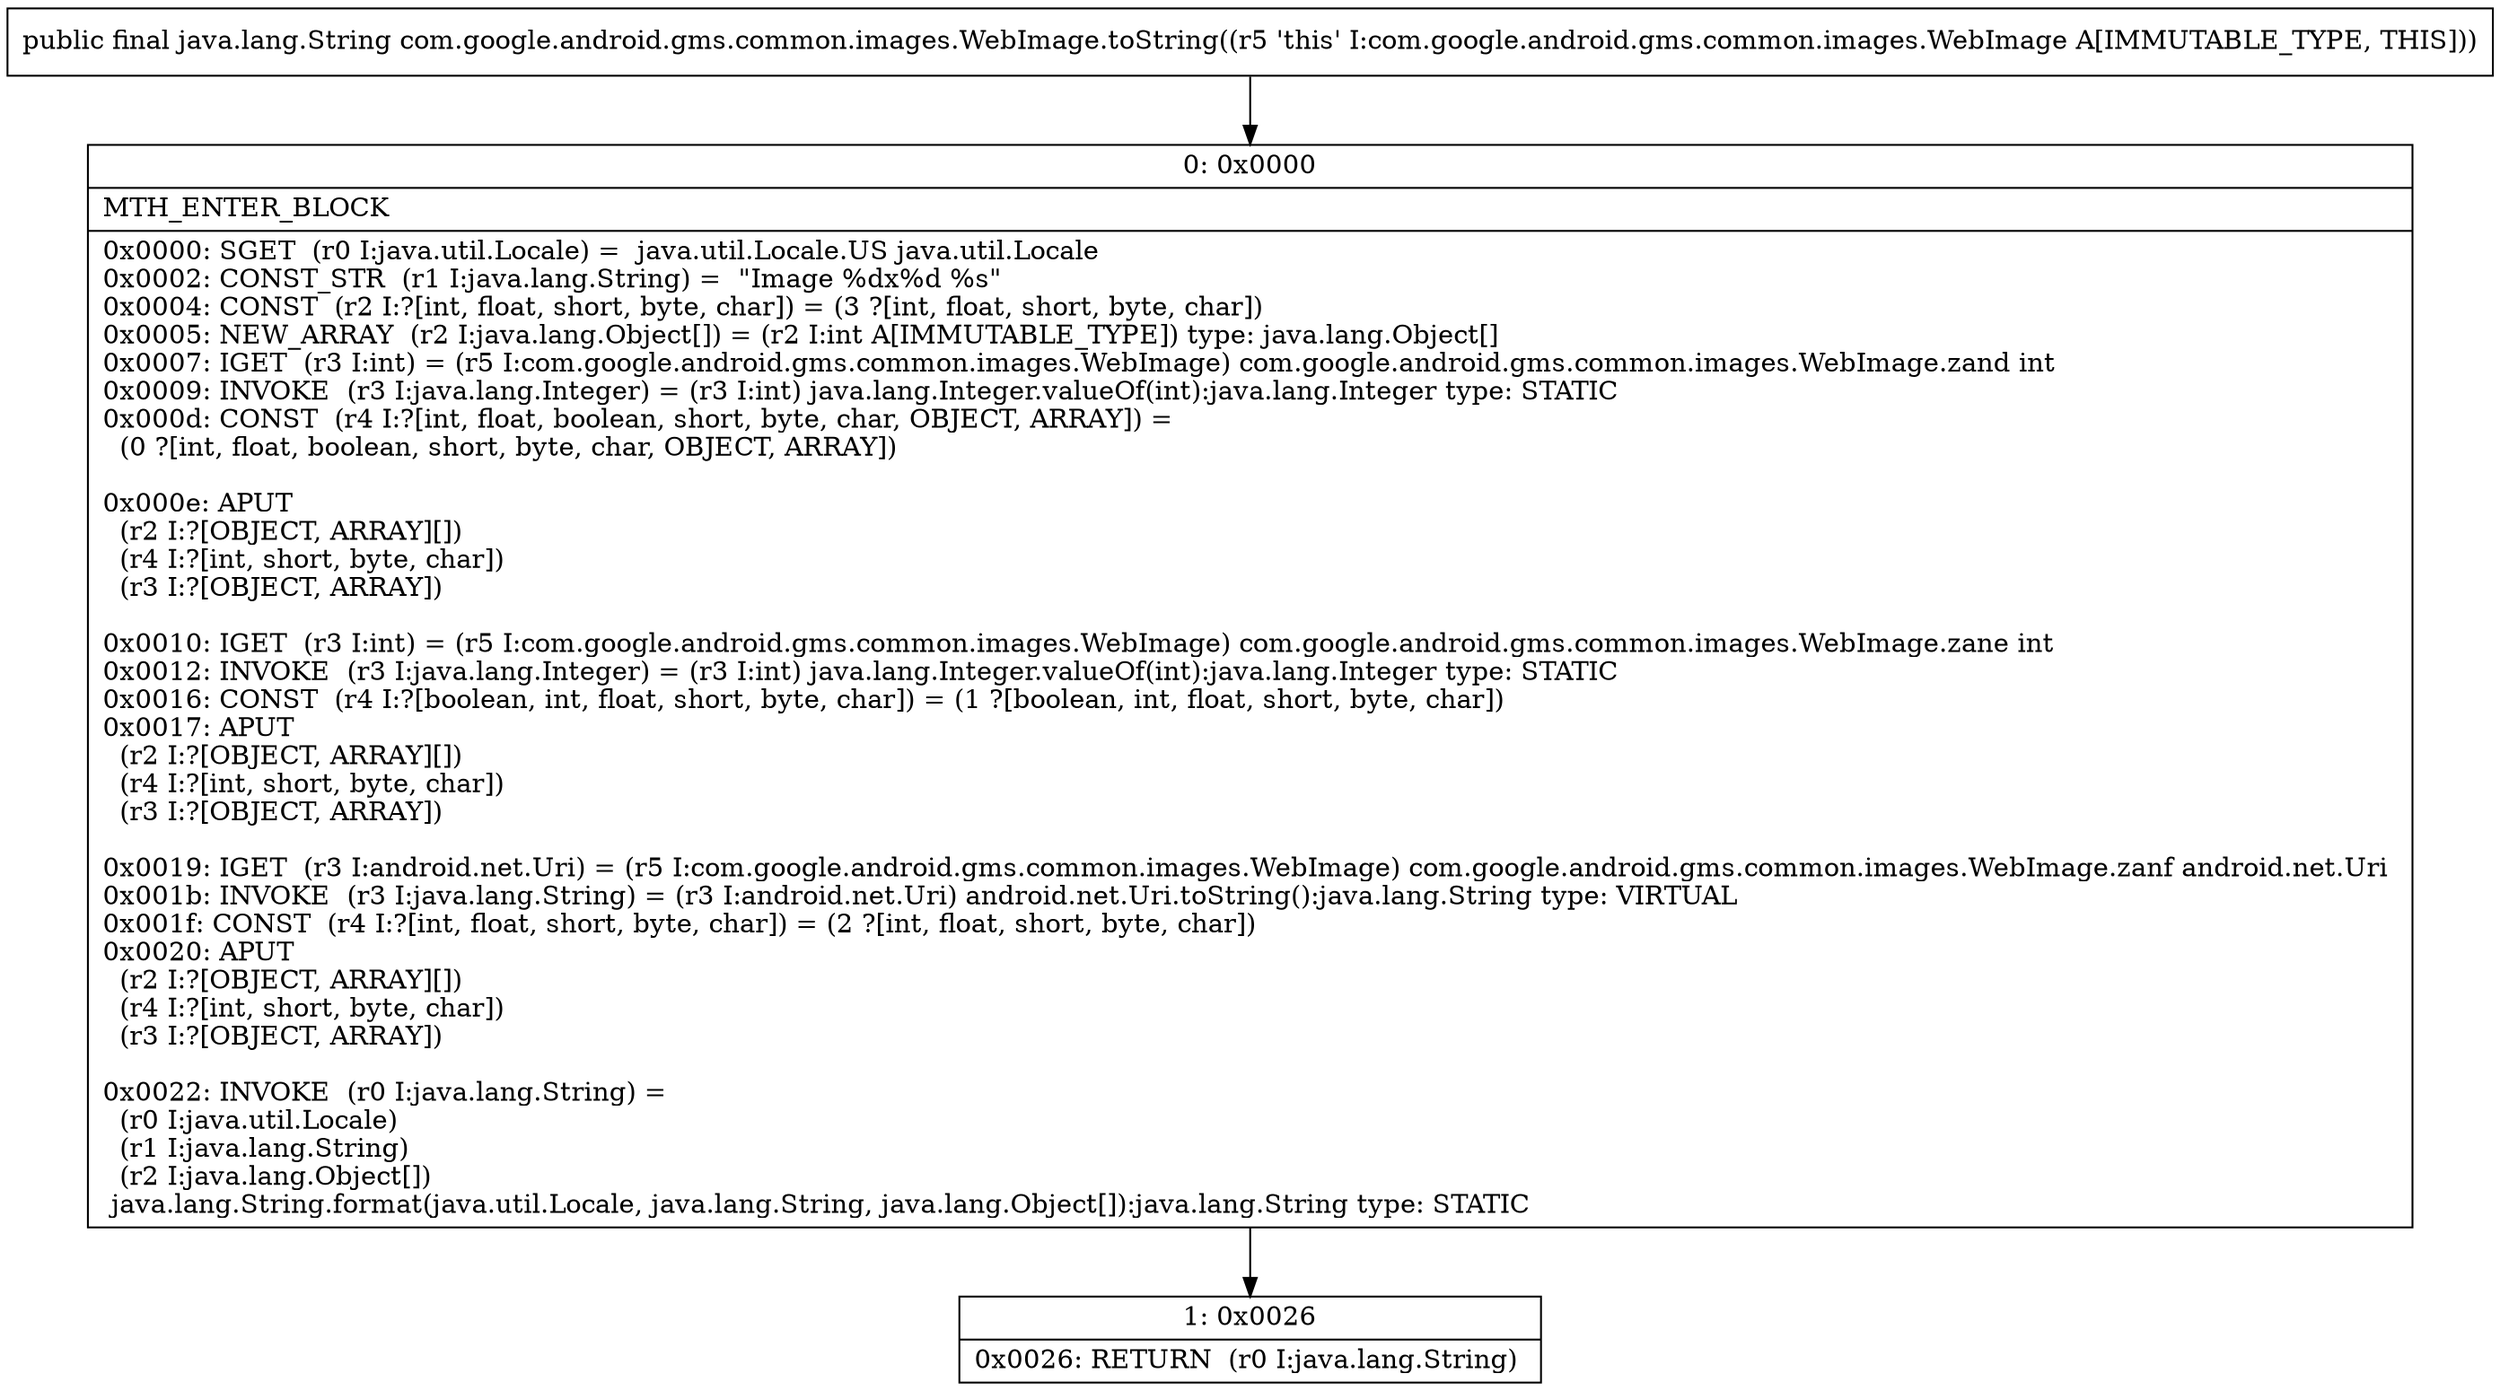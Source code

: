 digraph "CFG forcom.google.android.gms.common.images.WebImage.toString()Ljava\/lang\/String;" {
Node_0 [shape=record,label="{0\:\ 0x0000|MTH_ENTER_BLOCK\l|0x0000: SGET  (r0 I:java.util.Locale) =  java.util.Locale.US java.util.Locale \l0x0002: CONST_STR  (r1 I:java.lang.String) =  \"Image %dx%d %s\" \l0x0004: CONST  (r2 I:?[int, float, short, byte, char]) = (3 ?[int, float, short, byte, char]) \l0x0005: NEW_ARRAY  (r2 I:java.lang.Object[]) = (r2 I:int A[IMMUTABLE_TYPE]) type: java.lang.Object[] \l0x0007: IGET  (r3 I:int) = (r5 I:com.google.android.gms.common.images.WebImage) com.google.android.gms.common.images.WebImage.zand int \l0x0009: INVOKE  (r3 I:java.lang.Integer) = (r3 I:int) java.lang.Integer.valueOf(int):java.lang.Integer type: STATIC \l0x000d: CONST  (r4 I:?[int, float, boolean, short, byte, char, OBJECT, ARRAY]) = \l  (0 ?[int, float, boolean, short, byte, char, OBJECT, ARRAY])\l \l0x000e: APUT  \l  (r2 I:?[OBJECT, ARRAY][])\l  (r4 I:?[int, short, byte, char])\l  (r3 I:?[OBJECT, ARRAY])\l \l0x0010: IGET  (r3 I:int) = (r5 I:com.google.android.gms.common.images.WebImage) com.google.android.gms.common.images.WebImage.zane int \l0x0012: INVOKE  (r3 I:java.lang.Integer) = (r3 I:int) java.lang.Integer.valueOf(int):java.lang.Integer type: STATIC \l0x0016: CONST  (r4 I:?[boolean, int, float, short, byte, char]) = (1 ?[boolean, int, float, short, byte, char]) \l0x0017: APUT  \l  (r2 I:?[OBJECT, ARRAY][])\l  (r4 I:?[int, short, byte, char])\l  (r3 I:?[OBJECT, ARRAY])\l \l0x0019: IGET  (r3 I:android.net.Uri) = (r5 I:com.google.android.gms.common.images.WebImage) com.google.android.gms.common.images.WebImage.zanf android.net.Uri \l0x001b: INVOKE  (r3 I:java.lang.String) = (r3 I:android.net.Uri) android.net.Uri.toString():java.lang.String type: VIRTUAL \l0x001f: CONST  (r4 I:?[int, float, short, byte, char]) = (2 ?[int, float, short, byte, char]) \l0x0020: APUT  \l  (r2 I:?[OBJECT, ARRAY][])\l  (r4 I:?[int, short, byte, char])\l  (r3 I:?[OBJECT, ARRAY])\l \l0x0022: INVOKE  (r0 I:java.lang.String) = \l  (r0 I:java.util.Locale)\l  (r1 I:java.lang.String)\l  (r2 I:java.lang.Object[])\l java.lang.String.format(java.util.Locale, java.lang.String, java.lang.Object[]):java.lang.String type: STATIC \l}"];
Node_1 [shape=record,label="{1\:\ 0x0026|0x0026: RETURN  (r0 I:java.lang.String) \l}"];
MethodNode[shape=record,label="{public final java.lang.String com.google.android.gms.common.images.WebImage.toString((r5 'this' I:com.google.android.gms.common.images.WebImage A[IMMUTABLE_TYPE, THIS])) }"];
MethodNode -> Node_0;
Node_0 -> Node_1;
}

